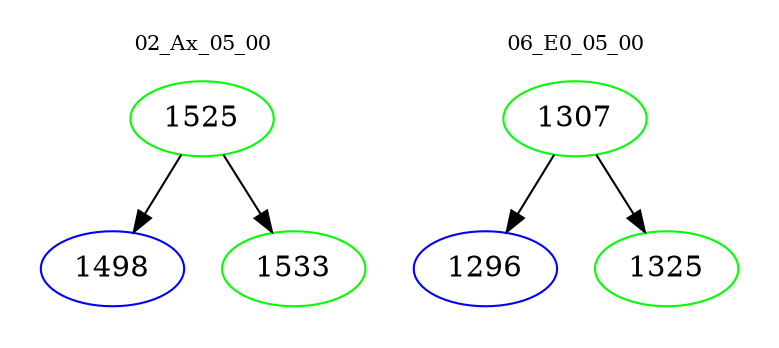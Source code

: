 digraph{
subgraph cluster_0 {
color = white
label = "02_Ax_05_00";
fontsize=10;
T0_1525 [label="1525", color="green"]
T0_1525 -> T0_1498 [color="black"]
T0_1498 [label="1498", color="blue"]
T0_1525 -> T0_1533 [color="black"]
T0_1533 [label="1533", color="green"]
}
subgraph cluster_1 {
color = white
label = "06_E0_05_00";
fontsize=10;
T1_1307 [label="1307", color="green"]
T1_1307 -> T1_1296 [color="black"]
T1_1296 [label="1296", color="blue"]
T1_1307 -> T1_1325 [color="black"]
T1_1325 [label="1325", color="green"]
}
}
